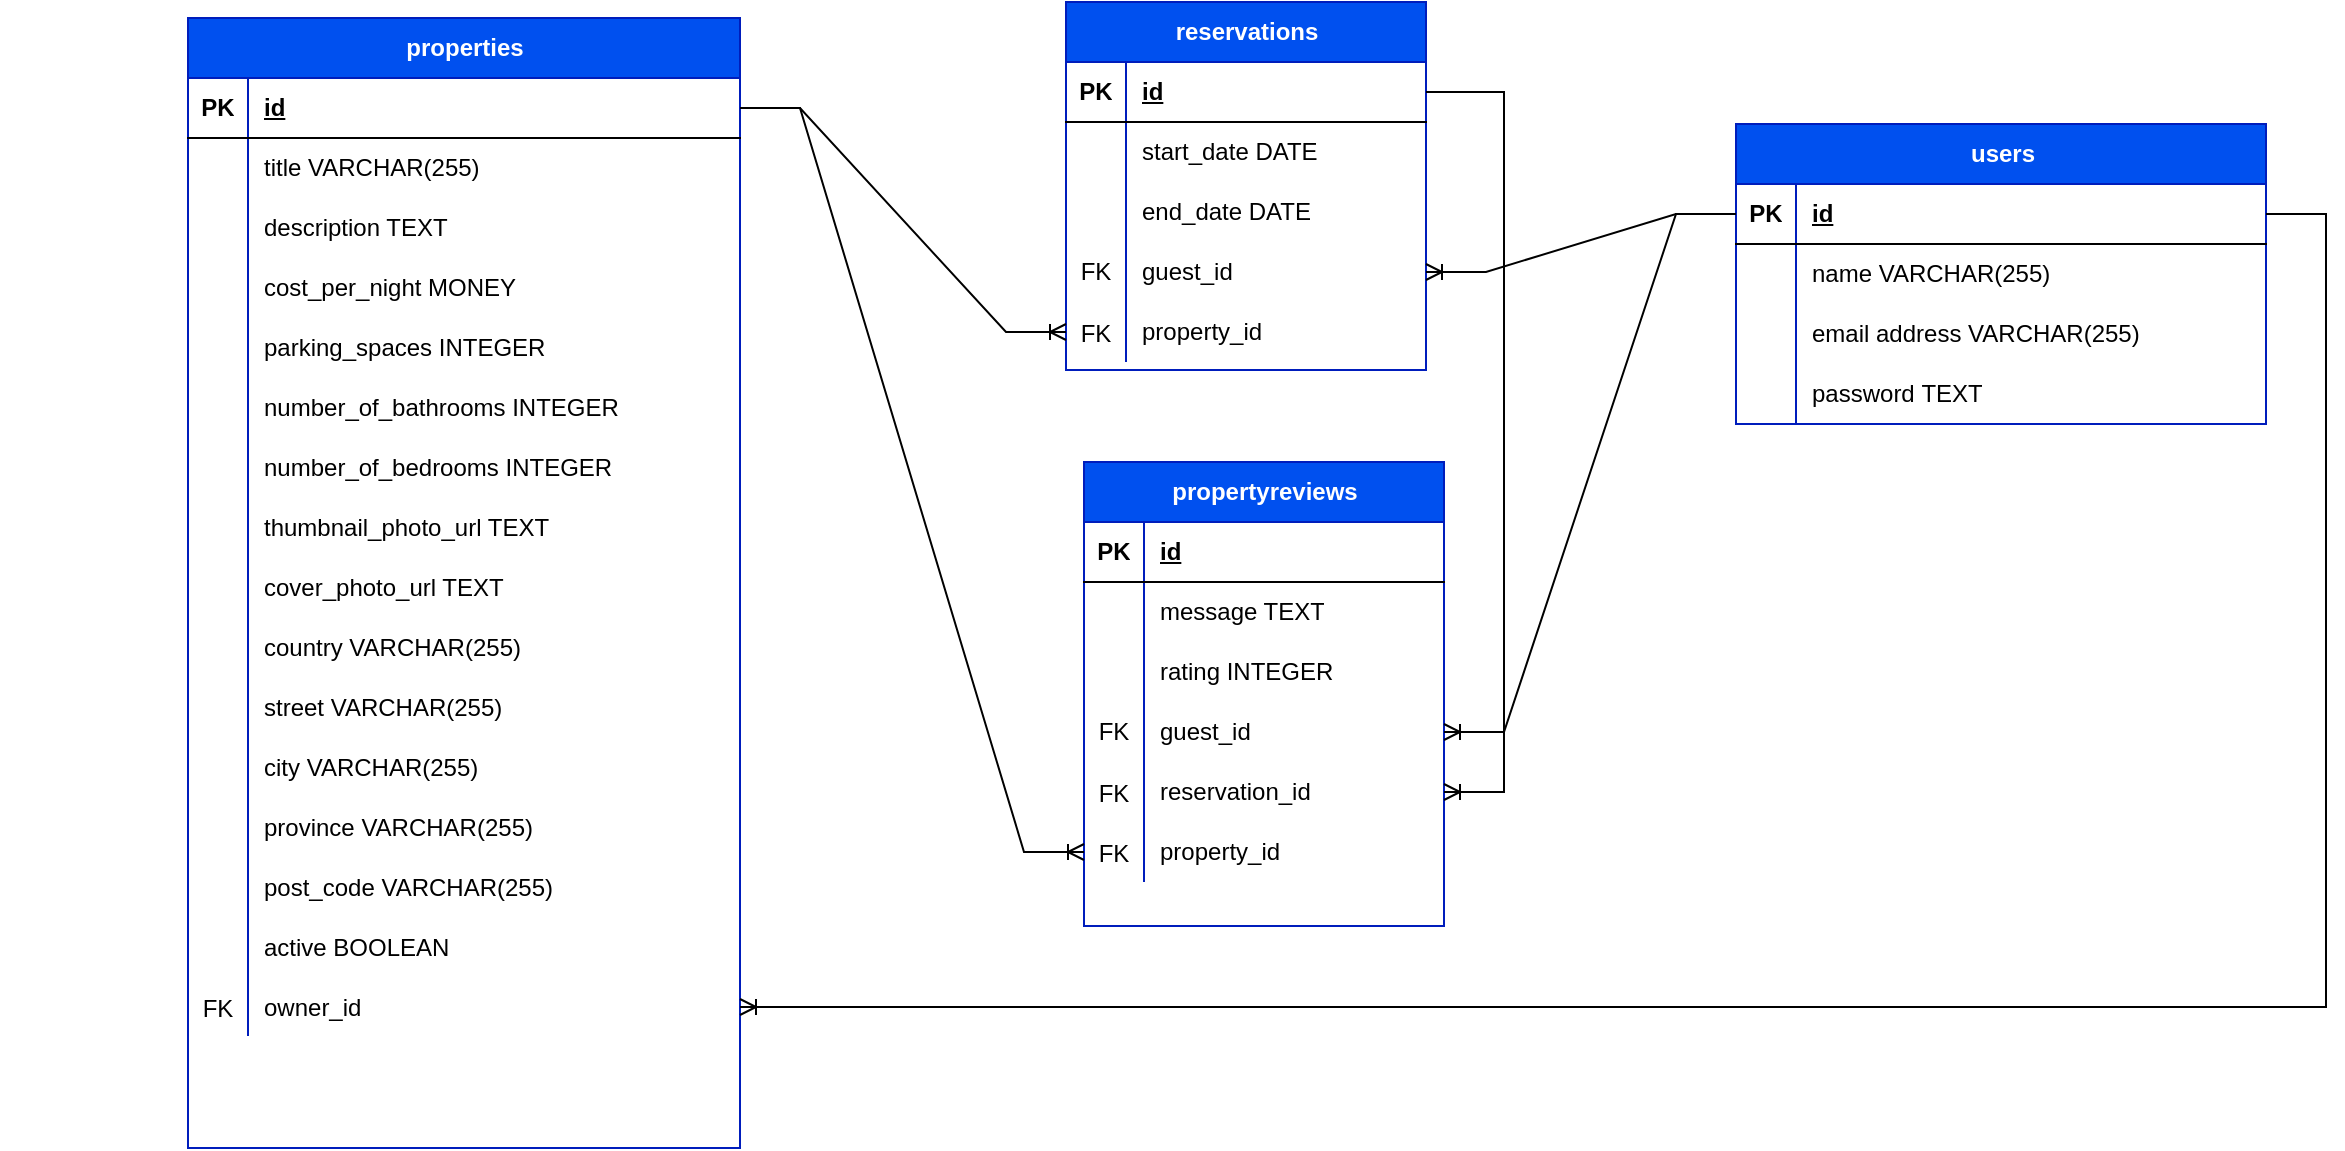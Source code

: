 <mxfile version="25.0.3">
  <diagram id="R2lEEEUBdFMjLlhIrx00" name="Page-1">
    <mxGraphModel dx="1585" dy="1832" grid="0" gridSize="10" guides="1" tooltips="1" connect="1" arrows="1" fold="1" page="0" pageScale="1" pageWidth="850" pageHeight="1100" math="0" shadow="0" extFonts="Permanent Marker^https://fonts.googleapis.com/css?family=Permanent+Marker">
      <root>
        <mxCell id="0" />
        <mxCell id="1" parent="0" />
        <mxCell id="o0nKXxjGXvAfLKZYBhnU-125" value="users" style="shape=table;startSize=30;container=1;collapsible=1;childLayout=tableLayout;fixedRows=1;rowLines=0;fontStyle=1;align=center;resizeLast=1;html=1;fillColor=#0050ef;fontColor=#ffffff;strokeColor=#001DBC;" vertex="1" parent="1">
          <mxGeometry x="703" y="-901" width="265" height="150" as="geometry" />
        </mxCell>
        <mxCell id="o0nKXxjGXvAfLKZYBhnU-126" value="" style="shape=tableRow;horizontal=0;startSize=0;swimlaneHead=0;swimlaneBody=0;fillColor=none;collapsible=0;dropTarget=0;points=[[0,0.5],[1,0.5]];portConstraint=eastwest;top=0;left=0;right=0;bottom=1;" vertex="1" parent="o0nKXxjGXvAfLKZYBhnU-125">
          <mxGeometry y="30" width="265" height="30" as="geometry" />
        </mxCell>
        <mxCell id="o0nKXxjGXvAfLKZYBhnU-127" value="PK" style="shape=partialRectangle;connectable=0;fillColor=none;top=0;left=0;bottom=0;right=0;fontStyle=1;overflow=hidden;whiteSpace=wrap;html=1;" vertex="1" parent="o0nKXxjGXvAfLKZYBhnU-126">
          <mxGeometry width="30" height="30" as="geometry">
            <mxRectangle width="30" height="30" as="alternateBounds" />
          </mxGeometry>
        </mxCell>
        <mxCell id="o0nKXxjGXvAfLKZYBhnU-128" value="id" style="shape=partialRectangle;connectable=0;fillColor=none;top=0;left=0;bottom=0;right=0;align=left;spacingLeft=6;fontStyle=5;overflow=hidden;whiteSpace=wrap;html=1;" vertex="1" parent="o0nKXxjGXvAfLKZYBhnU-126">
          <mxGeometry x="30" width="235" height="30" as="geometry">
            <mxRectangle width="235" height="30" as="alternateBounds" />
          </mxGeometry>
        </mxCell>
        <mxCell id="o0nKXxjGXvAfLKZYBhnU-129" value="" style="shape=tableRow;horizontal=0;startSize=0;swimlaneHead=0;swimlaneBody=0;fillColor=none;collapsible=0;dropTarget=0;points=[[0,0.5],[1,0.5]];portConstraint=eastwest;top=0;left=0;right=0;bottom=0;" vertex="1" parent="o0nKXxjGXvAfLKZYBhnU-125">
          <mxGeometry y="60" width="265" height="30" as="geometry" />
        </mxCell>
        <mxCell id="o0nKXxjGXvAfLKZYBhnU-130" value="" style="shape=partialRectangle;connectable=0;fillColor=none;top=0;left=0;bottom=0;right=0;editable=1;overflow=hidden;whiteSpace=wrap;html=1;" vertex="1" parent="o0nKXxjGXvAfLKZYBhnU-129">
          <mxGeometry width="30" height="30" as="geometry">
            <mxRectangle width="30" height="30" as="alternateBounds" />
          </mxGeometry>
        </mxCell>
        <mxCell id="o0nKXxjGXvAfLKZYBhnU-131" value="name VARCHAR(255)" style="shape=partialRectangle;connectable=0;fillColor=none;top=0;left=0;bottom=0;right=0;align=left;spacingLeft=6;overflow=hidden;whiteSpace=wrap;html=1;" vertex="1" parent="o0nKXxjGXvAfLKZYBhnU-129">
          <mxGeometry x="30" width="235" height="30" as="geometry">
            <mxRectangle width="235" height="30" as="alternateBounds" />
          </mxGeometry>
        </mxCell>
        <mxCell id="o0nKXxjGXvAfLKZYBhnU-132" value="" style="shape=tableRow;horizontal=0;startSize=0;swimlaneHead=0;swimlaneBody=0;fillColor=none;collapsible=0;dropTarget=0;points=[[0,0.5],[1,0.5]];portConstraint=eastwest;top=0;left=0;right=0;bottom=0;" vertex="1" parent="o0nKXxjGXvAfLKZYBhnU-125">
          <mxGeometry y="90" width="265" height="30" as="geometry" />
        </mxCell>
        <mxCell id="o0nKXxjGXvAfLKZYBhnU-133" value="" style="shape=partialRectangle;connectable=0;fillColor=none;top=0;left=0;bottom=0;right=0;editable=1;overflow=hidden;whiteSpace=wrap;html=1;" vertex="1" parent="o0nKXxjGXvAfLKZYBhnU-132">
          <mxGeometry width="30" height="30" as="geometry">
            <mxRectangle width="30" height="30" as="alternateBounds" />
          </mxGeometry>
        </mxCell>
        <mxCell id="o0nKXxjGXvAfLKZYBhnU-134" value="email address VARCHAR(255)" style="shape=partialRectangle;connectable=0;fillColor=none;top=0;left=0;bottom=0;right=0;align=left;spacingLeft=6;overflow=hidden;whiteSpace=wrap;html=1;" vertex="1" parent="o0nKXxjGXvAfLKZYBhnU-132">
          <mxGeometry x="30" width="235" height="30" as="geometry">
            <mxRectangle width="235" height="30" as="alternateBounds" />
          </mxGeometry>
        </mxCell>
        <mxCell id="o0nKXxjGXvAfLKZYBhnU-135" value="" style="shape=tableRow;horizontal=0;startSize=0;swimlaneHead=0;swimlaneBody=0;fillColor=none;collapsible=0;dropTarget=0;points=[[0,0.5],[1,0.5]];portConstraint=eastwest;top=0;left=0;right=0;bottom=0;" vertex="1" parent="o0nKXxjGXvAfLKZYBhnU-125">
          <mxGeometry y="120" width="265" height="30" as="geometry" />
        </mxCell>
        <mxCell id="o0nKXxjGXvAfLKZYBhnU-136" value="" style="shape=partialRectangle;connectable=0;fillColor=none;top=0;left=0;bottom=0;right=0;editable=1;overflow=hidden;whiteSpace=wrap;html=1;" vertex="1" parent="o0nKXxjGXvAfLKZYBhnU-135">
          <mxGeometry width="30" height="30" as="geometry">
            <mxRectangle width="30" height="30" as="alternateBounds" />
          </mxGeometry>
        </mxCell>
        <mxCell id="o0nKXxjGXvAfLKZYBhnU-137" value="password&amp;nbsp;&lt;span data-darkreader-inline-color=&quot;&quot; data-darkreader-inline-bgcolor=&quot;&quot; style=&quot;background-color: initial; color: rgb(0, 0, 0); --darkreader-inline-bgcolor: initial; --darkreader-inline-color: #d1cfcc;&quot;&gt;TEXT&lt;/span&gt;" style="shape=partialRectangle;connectable=0;fillColor=none;top=0;left=0;bottom=0;right=0;align=left;spacingLeft=6;overflow=hidden;whiteSpace=wrap;html=1;" vertex="1" parent="o0nKXxjGXvAfLKZYBhnU-135">
          <mxGeometry x="30" width="235" height="30" as="geometry">
            <mxRectangle width="235" height="30" as="alternateBounds" />
          </mxGeometry>
        </mxCell>
        <mxCell id="o0nKXxjGXvAfLKZYBhnU-138" value="properties" style="shape=table;startSize=30;container=1;collapsible=1;childLayout=tableLayout;fixedRows=1;rowLines=0;fontStyle=1;align=center;resizeLast=1;html=1;fillColor=#0050ef;strokeColor=#001DBC;fontColor=#ffffff;" vertex="1" parent="1">
          <mxGeometry x="-71" y="-954" width="276" height="565.0" as="geometry" />
        </mxCell>
        <mxCell id="o0nKXxjGXvAfLKZYBhnU-139" value="" style="shape=tableRow;horizontal=0;startSize=0;swimlaneHead=0;swimlaneBody=0;fillColor=none;collapsible=0;dropTarget=0;points=[[0,0.5],[1,0.5]];portConstraint=eastwest;top=0;left=0;right=0;bottom=1;" vertex="1" parent="o0nKXxjGXvAfLKZYBhnU-138">
          <mxGeometry y="30" width="276" height="30" as="geometry" />
        </mxCell>
        <mxCell id="o0nKXxjGXvAfLKZYBhnU-140" value="PK" style="shape=partialRectangle;connectable=0;fillColor=none;top=0;left=0;bottom=0;right=0;fontStyle=1;overflow=hidden;whiteSpace=wrap;html=1;" vertex="1" parent="o0nKXxjGXvAfLKZYBhnU-139">
          <mxGeometry width="30" height="30" as="geometry">
            <mxRectangle width="30" height="30" as="alternateBounds" />
          </mxGeometry>
        </mxCell>
        <mxCell id="o0nKXxjGXvAfLKZYBhnU-141" value="id" style="shape=partialRectangle;connectable=0;fillColor=none;top=0;left=0;bottom=0;right=0;align=left;spacingLeft=6;fontStyle=5;overflow=hidden;whiteSpace=wrap;html=1;" vertex="1" parent="o0nKXxjGXvAfLKZYBhnU-139">
          <mxGeometry x="30" width="246" height="30" as="geometry">
            <mxRectangle width="246" height="30" as="alternateBounds" />
          </mxGeometry>
        </mxCell>
        <mxCell id="o0nKXxjGXvAfLKZYBhnU-142" value="" style="shape=tableRow;horizontal=0;startSize=0;swimlaneHead=0;swimlaneBody=0;fillColor=none;collapsible=0;dropTarget=0;points=[[0,0.5],[1,0.5]];portConstraint=eastwest;top=0;left=0;right=0;bottom=0;" vertex="1" parent="o0nKXxjGXvAfLKZYBhnU-138">
          <mxGeometry y="60" width="276" height="30" as="geometry" />
        </mxCell>
        <mxCell id="o0nKXxjGXvAfLKZYBhnU-143" value="" style="shape=partialRectangle;connectable=0;fillColor=none;top=0;left=0;bottom=0;right=0;editable=1;overflow=hidden;whiteSpace=wrap;html=1;" vertex="1" parent="o0nKXxjGXvAfLKZYBhnU-142">
          <mxGeometry width="30" height="30" as="geometry">
            <mxRectangle width="30" height="30" as="alternateBounds" />
          </mxGeometry>
        </mxCell>
        <mxCell id="o0nKXxjGXvAfLKZYBhnU-144" value="title VARCHAR(255)" style="shape=partialRectangle;connectable=0;fillColor=none;top=0;left=0;bottom=0;right=0;align=left;spacingLeft=6;overflow=hidden;whiteSpace=wrap;html=1;" vertex="1" parent="o0nKXxjGXvAfLKZYBhnU-142">
          <mxGeometry x="30" width="246" height="30" as="geometry">
            <mxRectangle width="246" height="30" as="alternateBounds" />
          </mxGeometry>
        </mxCell>
        <mxCell id="o0nKXxjGXvAfLKZYBhnU-145" value="" style="shape=tableRow;horizontal=0;startSize=0;swimlaneHead=0;swimlaneBody=0;fillColor=none;collapsible=0;dropTarget=0;points=[[0,0.5],[1,0.5]];portConstraint=eastwest;top=0;left=0;right=0;bottom=0;" vertex="1" parent="o0nKXxjGXvAfLKZYBhnU-138">
          <mxGeometry y="90" width="276" height="30" as="geometry" />
        </mxCell>
        <mxCell id="o0nKXxjGXvAfLKZYBhnU-146" value="" style="shape=partialRectangle;connectable=0;fillColor=none;top=0;left=0;bottom=0;right=0;editable=1;overflow=hidden;whiteSpace=wrap;html=1;" vertex="1" parent="o0nKXxjGXvAfLKZYBhnU-145">
          <mxGeometry width="30" height="30" as="geometry">
            <mxRectangle width="30" height="30" as="alternateBounds" />
          </mxGeometry>
        </mxCell>
        <mxCell id="o0nKXxjGXvAfLKZYBhnU-147" value="description TEXT" style="shape=partialRectangle;connectable=0;fillColor=none;top=0;left=0;bottom=0;right=0;align=left;spacingLeft=6;overflow=hidden;whiteSpace=wrap;html=1;" vertex="1" parent="o0nKXxjGXvAfLKZYBhnU-145">
          <mxGeometry x="30" width="246" height="30" as="geometry">
            <mxRectangle width="246" height="30" as="alternateBounds" />
          </mxGeometry>
        </mxCell>
        <mxCell id="o0nKXxjGXvAfLKZYBhnU-148" value="" style="shape=tableRow;horizontal=0;startSize=0;swimlaneHead=0;swimlaneBody=0;fillColor=none;collapsible=0;dropTarget=0;points=[[0,0.5],[1,0.5]];portConstraint=eastwest;top=0;left=0;right=0;bottom=0;" vertex="1" parent="o0nKXxjGXvAfLKZYBhnU-138">
          <mxGeometry y="120" width="276" height="30" as="geometry" />
        </mxCell>
        <mxCell id="o0nKXxjGXvAfLKZYBhnU-149" value="" style="shape=partialRectangle;connectable=0;fillColor=none;top=0;left=0;bottom=0;right=0;editable=1;overflow=hidden;whiteSpace=wrap;html=1;" vertex="1" parent="o0nKXxjGXvAfLKZYBhnU-148">
          <mxGeometry width="30" height="30" as="geometry">
            <mxRectangle width="30" height="30" as="alternateBounds" />
          </mxGeometry>
        </mxCell>
        <mxCell id="o0nKXxjGXvAfLKZYBhnU-150" value="cost_per_night MONEY" style="shape=partialRectangle;connectable=0;fillColor=none;top=0;left=0;bottom=0;right=0;align=left;spacingLeft=6;overflow=hidden;whiteSpace=wrap;html=1;" vertex="1" parent="o0nKXxjGXvAfLKZYBhnU-148">
          <mxGeometry x="30" width="246" height="30" as="geometry">
            <mxRectangle width="246" height="30" as="alternateBounds" />
          </mxGeometry>
        </mxCell>
        <mxCell id="o0nKXxjGXvAfLKZYBhnU-269" value="" style="shape=tableRow;horizontal=0;startSize=0;swimlaneHead=0;swimlaneBody=0;fillColor=none;collapsible=0;dropTarget=0;points=[[0,0.5],[1,0.5]];portConstraint=eastwest;top=0;left=0;right=0;bottom=0;" vertex="1" parent="o0nKXxjGXvAfLKZYBhnU-138">
          <mxGeometry y="150" width="276" height="30" as="geometry" />
        </mxCell>
        <mxCell id="o0nKXxjGXvAfLKZYBhnU-270" value="" style="shape=partialRectangle;connectable=0;fillColor=none;top=0;left=0;bottom=0;right=0;editable=1;overflow=hidden;" vertex="1" parent="o0nKXxjGXvAfLKZYBhnU-269">
          <mxGeometry width="30" height="30" as="geometry">
            <mxRectangle width="30" height="30" as="alternateBounds" />
          </mxGeometry>
        </mxCell>
        <mxCell id="o0nKXxjGXvAfLKZYBhnU-271" value="parking_spaces INTEGER" style="shape=partialRectangle;connectable=0;fillColor=none;top=0;left=0;bottom=0;right=0;align=left;spacingLeft=6;overflow=hidden;whiteSpace=wrap;html=1;" vertex="1" parent="o0nKXxjGXvAfLKZYBhnU-269">
          <mxGeometry x="30" width="246" height="30" as="geometry">
            <mxRectangle width="246" height="30" as="alternateBounds" />
          </mxGeometry>
        </mxCell>
        <mxCell id="o0nKXxjGXvAfLKZYBhnU-172" value="" style="shape=tableRow;horizontal=0;startSize=0;swimlaneHead=0;swimlaneBody=0;fillColor=none;collapsible=0;dropTarget=0;points=[[0,0.5],[1,0.5]];portConstraint=eastwest;top=0;left=0;right=0;bottom=0;" vertex="1" parent="o0nKXxjGXvAfLKZYBhnU-138">
          <mxGeometry y="180" width="276" height="30" as="geometry" />
        </mxCell>
        <mxCell id="o0nKXxjGXvAfLKZYBhnU-173" value="" style="shape=partialRectangle;connectable=0;fillColor=none;top=0;left=0;bottom=0;right=0;editable=1;overflow=hidden;" vertex="1" parent="o0nKXxjGXvAfLKZYBhnU-172">
          <mxGeometry width="30" height="30" as="geometry">
            <mxRectangle width="30" height="30" as="alternateBounds" />
          </mxGeometry>
        </mxCell>
        <mxCell id="o0nKXxjGXvAfLKZYBhnU-174" value="number_of_&lt;span data-darkreader-inline-color=&quot;&quot; data-darkreader-inline-bgcolor=&quot;&quot; style=&quot;background-color: initial; color: rgb(0, 0, 0); --darkreader-inline-bgcolor: initial; --darkreader-inline-color: #d1cfcc;&quot;&gt;bathrooms INTEGER&lt;/span&gt;" style="shape=partialRectangle;connectable=0;fillColor=none;top=0;left=0;bottom=0;right=0;align=left;spacingLeft=6;overflow=hidden;fontColor=#000000;fontStyle=0;whiteSpace=wrap;html=1;" vertex="1" parent="o0nKXxjGXvAfLKZYBhnU-172">
          <mxGeometry x="30" width="246" height="30" as="geometry">
            <mxRectangle width="246" height="30" as="alternateBounds" />
          </mxGeometry>
        </mxCell>
        <mxCell id="o0nKXxjGXvAfLKZYBhnU-175" value="" style="shape=tableRow;horizontal=0;startSize=0;swimlaneHead=0;swimlaneBody=0;fillColor=none;collapsible=0;dropTarget=0;points=[[0,0.5],[1,0.5]];portConstraint=eastwest;top=0;left=0;right=0;bottom=0;" vertex="1" parent="o0nKXxjGXvAfLKZYBhnU-138">
          <mxGeometry y="210" width="276" height="30" as="geometry" />
        </mxCell>
        <mxCell id="o0nKXxjGXvAfLKZYBhnU-176" value="" style="shape=partialRectangle;connectable=0;fillColor=none;top=0;left=0;bottom=0;right=0;editable=1;overflow=hidden;" vertex="1" parent="o0nKXxjGXvAfLKZYBhnU-175">
          <mxGeometry width="30" height="30" as="geometry">
            <mxRectangle width="30" height="30" as="alternateBounds" />
          </mxGeometry>
        </mxCell>
        <mxCell id="o0nKXxjGXvAfLKZYBhnU-177" value="number_of_bedrooms INTEGER" style="shape=partialRectangle;connectable=0;fillColor=none;top=0;left=0;bottom=0;right=0;align=left;spacingLeft=6;overflow=hidden;whiteSpace=wrap;html=1;" vertex="1" parent="o0nKXxjGXvAfLKZYBhnU-175">
          <mxGeometry x="30" width="246" height="30" as="geometry">
            <mxRectangle width="246" height="30" as="alternateBounds" />
          </mxGeometry>
        </mxCell>
        <mxCell id="o0nKXxjGXvAfLKZYBhnU-178" value="" style="shape=tableRow;horizontal=0;startSize=0;swimlaneHead=0;swimlaneBody=0;fillColor=none;collapsible=0;dropTarget=0;points=[[0,0.5],[1,0.5]];portConstraint=eastwest;top=0;left=0;right=0;bottom=0;" vertex="1" parent="o0nKXxjGXvAfLKZYBhnU-138">
          <mxGeometry y="240" width="276" height="30" as="geometry" />
        </mxCell>
        <mxCell id="o0nKXxjGXvAfLKZYBhnU-179" value="" style="shape=partialRectangle;connectable=0;fillColor=none;top=0;left=0;bottom=0;right=0;editable=1;overflow=hidden;" vertex="1" parent="o0nKXxjGXvAfLKZYBhnU-178">
          <mxGeometry width="30" height="30" as="geometry">
            <mxRectangle width="30" height="30" as="alternateBounds" />
          </mxGeometry>
        </mxCell>
        <mxCell id="o0nKXxjGXvAfLKZYBhnU-180" value="thumbnail_photo_url TEXT" style="shape=partialRectangle;connectable=0;fillColor=none;top=0;left=0;bottom=0;right=0;align=left;spacingLeft=6;overflow=hidden;whiteSpace=wrap;html=1;" vertex="1" parent="o0nKXxjGXvAfLKZYBhnU-178">
          <mxGeometry x="30" width="246" height="30" as="geometry">
            <mxRectangle width="246" height="30" as="alternateBounds" />
          </mxGeometry>
        </mxCell>
        <mxCell id="o0nKXxjGXvAfLKZYBhnU-181" value="" style="shape=tableRow;horizontal=0;startSize=0;swimlaneHead=0;swimlaneBody=0;fillColor=none;collapsible=0;dropTarget=0;points=[[0,0.5],[1,0.5]];portConstraint=eastwest;top=0;left=0;right=0;bottom=0;" vertex="1" parent="o0nKXxjGXvAfLKZYBhnU-138">
          <mxGeometry y="270" width="276" height="30" as="geometry" />
        </mxCell>
        <mxCell id="o0nKXxjGXvAfLKZYBhnU-182" value="" style="shape=partialRectangle;connectable=0;fillColor=none;top=0;left=0;bottom=0;right=0;editable=1;overflow=hidden;" vertex="1" parent="o0nKXxjGXvAfLKZYBhnU-181">
          <mxGeometry width="30" height="30" as="geometry">
            <mxRectangle width="30" height="30" as="alternateBounds" />
          </mxGeometry>
        </mxCell>
        <mxCell id="o0nKXxjGXvAfLKZYBhnU-183" value="cover_photo_url TEXT" style="shape=partialRectangle;connectable=0;fillColor=none;top=0;left=0;bottom=0;right=0;align=left;spacingLeft=6;overflow=hidden;whiteSpace=wrap;html=1;" vertex="1" parent="o0nKXxjGXvAfLKZYBhnU-181">
          <mxGeometry x="30" width="246" height="30" as="geometry">
            <mxRectangle width="246" height="30" as="alternateBounds" />
          </mxGeometry>
        </mxCell>
        <mxCell id="o0nKXxjGXvAfLKZYBhnU-184" value="" style="shape=tableRow;horizontal=0;startSize=0;swimlaneHead=0;swimlaneBody=0;fillColor=none;collapsible=0;dropTarget=0;points=[[0,0.5],[1,0.5]];portConstraint=eastwest;top=0;left=0;right=0;bottom=0;" vertex="1" parent="o0nKXxjGXvAfLKZYBhnU-138">
          <mxGeometry y="300" width="276" height="30" as="geometry" />
        </mxCell>
        <mxCell id="o0nKXxjGXvAfLKZYBhnU-185" value="" style="shape=partialRectangle;connectable=0;fillColor=none;top=0;left=0;bottom=0;right=0;editable=1;overflow=hidden;" vertex="1" parent="o0nKXxjGXvAfLKZYBhnU-184">
          <mxGeometry width="30" height="30" as="geometry">
            <mxRectangle width="30" height="30" as="alternateBounds" />
          </mxGeometry>
        </mxCell>
        <mxCell id="o0nKXxjGXvAfLKZYBhnU-186" value="country VARCHAR(255)" style="shape=partialRectangle;connectable=0;fillColor=none;top=0;left=0;bottom=0;right=0;align=left;spacingLeft=6;overflow=hidden;whiteSpace=wrap;html=1;" vertex="1" parent="o0nKXxjGXvAfLKZYBhnU-184">
          <mxGeometry x="30" width="246" height="30" as="geometry">
            <mxRectangle width="246" height="30" as="alternateBounds" />
          </mxGeometry>
        </mxCell>
        <mxCell id="o0nKXxjGXvAfLKZYBhnU-187" value="" style="shape=tableRow;horizontal=0;startSize=0;swimlaneHead=0;swimlaneBody=0;fillColor=none;collapsible=0;dropTarget=0;points=[[0,0.5],[1,0.5]];portConstraint=eastwest;top=0;left=0;right=0;bottom=0;" vertex="1" parent="o0nKXxjGXvAfLKZYBhnU-138">
          <mxGeometry y="330" width="276" height="30" as="geometry" />
        </mxCell>
        <mxCell id="o0nKXxjGXvAfLKZYBhnU-188" value="" style="shape=partialRectangle;connectable=0;fillColor=none;top=0;left=0;bottom=0;right=0;editable=1;overflow=hidden;" vertex="1" parent="o0nKXxjGXvAfLKZYBhnU-187">
          <mxGeometry width="30" height="30" as="geometry">
            <mxRectangle width="30" height="30" as="alternateBounds" />
          </mxGeometry>
        </mxCell>
        <mxCell id="o0nKXxjGXvAfLKZYBhnU-189" value="street VARCHAR(255)" style="shape=partialRectangle;connectable=0;fillColor=none;top=0;left=0;bottom=0;right=0;align=left;spacingLeft=6;overflow=hidden;whiteSpace=wrap;html=1;" vertex="1" parent="o0nKXxjGXvAfLKZYBhnU-187">
          <mxGeometry x="30" width="246" height="30" as="geometry">
            <mxRectangle width="246" height="30" as="alternateBounds" />
          </mxGeometry>
        </mxCell>
        <mxCell id="o0nKXxjGXvAfLKZYBhnU-190" value="" style="shape=tableRow;horizontal=0;startSize=0;swimlaneHead=0;swimlaneBody=0;fillColor=none;collapsible=0;dropTarget=0;points=[[0,0.5],[1,0.5]];portConstraint=eastwest;top=0;left=0;right=0;bottom=0;" vertex="1" parent="o0nKXxjGXvAfLKZYBhnU-138">
          <mxGeometry y="360" width="276" height="30" as="geometry" />
        </mxCell>
        <mxCell id="o0nKXxjGXvAfLKZYBhnU-191" value="" style="shape=partialRectangle;connectable=0;fillColor=none;top=0;left=0;bottom=0;right=0;editable=1;overflow=hidden;" vertex="1" parent="o0nKXxjGXvAfLKZYBhnU-190">
          <mxGeometry width="30" height="30" as="geometry">
            <mxRectangle width="30" height="30" as="alternateBounds" />
          </mxGeometry>
        </mxCell>
        <mxCell id="o0nKXxjGXvAfLKZYBhnU-192" value="city VARCHAR(255)" style="shape=partialRectangle;connectable=0;fillColor=none;top=0;left=0;bottom=0;right=0;align=left;spacingLeft=6;overflow=hidden;whiteSpace=wrap;html=1;" vertex="1" parent="o0nKXxjGXvAfLKZYBhnU-190">
          <mxGeometry x="30" width="246" height="30" as="geometry">
            <mxRectangle width="246" height="30" as="alternateBounds" />
          </mxGeometry>
        </mxCell>
        <mxCell id="o0nKXxjGXvAfLKZYBhnU-193" value="" style="shape=tableRow;horizontal=0;startSize=0;swimlaneHead=0;swimlaneBody=0;fillColor=none;collapsible=0;dropTarget=0;points=[[0,0.5],[1,0.5]];portConstraint=eastwest;top=0;left=0;right=0;bottom=0;" vertex="1" parent="o0nKXxjGXvAfLKZYBhnU-138">
          <mxGeometry y="390" width="276" height="30" as="geometry" />
        </mxCell>
        <mxCell id="o0nKXxjGXvAfLKZYBhnU-194" value="" style="shape=partialRectangle;connectable=0;fillColor=none;top=0;left=0;bottom=0;right=0;editable=1;overflow=hidden;" vertex="1" parent="o0nKXxjGXvAfLKZYBhnU-193">
          <mxGeometry width="30" height="30" as="geometry">
            <mxRectangle width="30" height="30" as="alternateBounds" />
          </mxGeometry>
        </mxCell>
        <mxCell id="o0nKXxjGXvAfLKZYBhnU-195" value="province VARCHAR(255)" style="shape=partialRectangle;connectable=0;fillColor=none;top=0;left=0;bottom=0;right=0;align=left;spacingLeft=6;overflow=hidden;whiteSpace=wrap;html=1;" vertex="1" parent="o0nKXxjGXvAfLKZYBhnU-193">
          <mxGeometry x="30" width="246" height="30" as="geometry">
            <mxRectangle width="246" height="30" as="alternateBounds" />
          </mxGeometry>
        </mxCell>
        <mxCell id="o0nKXxjGXvAfLKZYBhnU-196" value="" style="shape=tableRow;horizontal=0;startSize=0;swimlaneHead=0;swimlaneBody=0;fillColor=none;collapsible=0;dropTarget=0;points=[[0,0.5],[1,0.5]];portConstraint=eastwest;top=0;left=0;right=0;bottom=0;" vertex="1" parent="o0nKXxjGXvAfLKZYBhnU-138">
          <mxGeometry y="420" width="276" height="30" as="geometry" />
        </mxCell>
        <mxCell id="o0nKXxjGXvAfLKZYBhnU-197" value="" style="shape=partialRectangle;connectable=0;fillColor=none;top=0;left=0;bottom=0;right=0;editable=1;overflow=hidden;" vertex="1" parent="o0nKXxjGXvAfLKZYBhnU-196">
          <mxGeometry width="30" height="30" as="geometry">
            <mxRectangle width="30" height="30" as="alternateBounds" />
          </mxGeometry>
        </mxCell>
        <mxCell id="o0nKXxjGXvAfLKZYBhnU-198" value="post_code VARCHAR(255)" style="shape=partialRectangle;connectable=0;fillColor=none;top=0;left=0;bottom=0;right=0;align=left;spacingLeft=6;overflow=hidden;whiteSpace=wrap;html=1;" vertex="1" parent="o0nKXxjGXvAfLKZYBhnU-196">
          <mxGeometry x="30" width="246" height="30" as="geometry">
            <mxRectangle width="246" height="30" as="alternateBounds" />
          </mxGeometry>
        </mxCell>
        <mxCell id="o0nKXxjGXvAfLKZYBhnU-199" value="" style="shape=tableRow;horizontal=0;startSize=0;swimlaneHead=0;swimlaneBody=0;fillColor=none;collapsible=0;dropTarget=0;points=[[0,0.5],[1,0.5]];portConstraint=eastwest;top=0;left=0;right=0;bottom=0;" vertex="1" parent="o0nKXxjGXvAfLKZYBhnU-138">
          <mxGeometry y="450" width="276" height="30" as="geometry" />
        </mxCell>
        <mxCell id="o0nKXxjGXvAfLKZYBhnU-200" value="" style="shape=partialRectangle;connectable=0;fillColor=none;top=0;left=0;bottom=0;right=0;editable=1;overflow=hidden;" vertex="1" parent="o0nKXxjGXvAfLKZYBhnU-199">
          <mxGeometry width="30" height="30" as="geometry">
            <mxRectangle width="30" height="30" as="alternateBounds" />
          </mxGeometry>
        </mxCell>
        <mxCell id="o0nKXxjGXvAfLKZYBhnU-201" value="active BOOLEAN" style="shape=partialRectangle;connectable=0;fillColor=none;top=0;left=0;bottom=0;right=0;align=left;spacingLeft=6;overflow=hidden;whiteSpace=wrap;html=1;" vertex="1" parent="o0nKXxjGXvAfLKZYBhnU-199">
          <mxGeometry x="30" width="246" height="30" as="geometry">
            <mxRectangle width="246" height="30" as="alternateBounds" />
          </mxGeometry>
        </mxCell>
        <mxCell id="o0nKXxjGXvAfLKZYBhnU-202" value="" style="shape=tableRow;horizontal=0;startSize=0;swimlaneHead=0;swimlaneBody=0;fillColor=none;collapsible=0;dropTarget=0;points=[[0,0.5],[1,0.5]];portConstraint=eastwest;top=0;left=0;right=0;bottom=0;" vertex="1" parent="o0nKXxjGXvAfLKZYBhnU-138">
          <mxGeometry y="480" width="276" height="29" as="geometry" />
        </mxCell>
        <mxCell id="o0nKXxjGXvAfLKZYBhnU-203" value="FK" style="shape=partialRectangle;connectable=0;fillColor=none;top=0;left=0;bottom=0;right=0;editable=1;overflow=hidden;" vertex="1" parent="o0nKXxjGXvAfLKZYBhnU-202">
          <mxGeometry width="30" height="29" as="geometry">
            <mxRectangle width="30" height="29" as="alternateBounds" />
          </mxGeometry>
        </mxCell>
        <mxCell id="o0nKXxjGXvAfLKZYBhnU-204" value="owner_id" style="shape=partialRectangle;connectable=0;fillColor=none;top=0;left=0;bottom=0;right=0;align=left;spacingLeft=6;overflow=hidden;whiteSpace=wrap;html=1;" vertex="1" parent="o0nKXxjGXvAfLKZYBhnU-202">
          <mxGeometry x="30" width="246" height="29" as="geometry">
            <mxRectangle width="246" height="29" as="alternateBounds" />
          </mxGeometry>
        </mxCell>
        <mxCell id="o0nKXxjGXvAfLKZYBhnU-164" value="" style="shape=tableRow;horizontal=0;startSize=0;swimlaneHead=0;swimlaneBody=0;fillColor=none;collapsible=0;dropTarget=0;points=[[0,0.5],[1,0.5]];portConstraint=eastwest;top=0;left=0;right=0;bottom=0;" vertex="1" parent="1">
          <mxGeometry x="-164" y="-572" width="276" height="30" as="geometry" />
        </mxCell>
        <mxCell id="o0nKXxjGXvAfLKZYBhnU-165" value="" style="shape=partialRectangle;connectable=0;fillColor=none;top=0;left=0;bottom=0;right=0;editable=1;overflow=hidden;whiteSpace=wrap;html=1;" vertex="1" parent="o0nKXxjGXvAfLKZYBhnU-164">
          <mxGeometry width="30" height="30" as="geometry">
            <mxRectangle width="30" height="30" as="alternateBounds" />
          </mxGeometry>
        </mxCell>
        <mxCell id="o0nKXxjGXvAfLKZYBhnU-210" value="" style="edgeStyle=entityRelationEdgeStyle;fontSize=12;html=1;endArrow=ERoneToMany;rounded=0;" edge="1" parent="1" target="o0nKXxjGXvAfLKZYBhnU-202">
          <mxGeometry width="100" height="100" relative="1" as="geometry">
            <mxPoint x="968" y="-856" as="sourcePoint" />
            <mxPoint x="515" y="-946" as="targetPoint" />
          </mxGeometry>
        </mxCell>
        <mxCell id="o0nKXxjGXvAfLKZYBhnU-211" value="reservations" style="shape=table;startSize=30;container=1;collapsible=1;childLayout=tableLayout;fixedRows=1;rowLines=0;fontStyle=1;align=center;resizeLast=1;html=1;fillColor=#0050ef;fontColor=#ffffff;strokeColor=#001DBC;" vertex="1" parent="1">
          <mxGeometry x="368" y="-962" width="180" height="184" as="geometry" />
        </mxCell>
        <mxCell id="o0nKXxjGXvAfLKZYBhnU-212" value="" style="shape=tableRow;horizontal=0;startSize=0;swimlaneHead=0;swimlaneBody=0;fillColor=none;collapsible=0;dropTarget=0;points=[[0,0.5],[1,0.5]];portConstraint=eastwest;top=0;left=0;right=0;bottom=1;" vertex="1" parent="o0nKXxjGXvAfLKZYBhnU-211">
          <mxGeometry y="30" width="180" height="30" as="geometry" />
        </mxCell>
        <mxCell id="o0nKXxjGXvAfLKZYBhnU-213" value="PK" style="shape=partialRectangle;connectable=0;fillColor=none;top=0;left=0;bottom=0;right=0;fontStyle=1;overflow=hidden;whiteSpace=wrap;html=1;" vertex="1" parent="o0nKXxjGXvAfLKZYBhnU-212">
          <mxGeometry width="30" height="30" as="geometry">
            <mxRectangle width="30" height="30" as="alternateBounds" />
          </mxGeometry>
        </mxCell>
        <mxCell id="o0nKXxjGXvAfLKZYBhnU-214" value="id" style="shape=partialRectangle;connectable=0;fillColor=none;top=0;left=0;bottom=0;right=0;align=left;spacingLeft=6;fontStyle=5;overflow=hidden;whiteSpace=wrap;html=1;" vertex="1" parent="o0nKXxjGXvAfLKZYBhnU-212">
          <mxGeometry x="30" width="150" height="30" as="geometry">
            <mxRectangle width="150" height="30" as="alternateBounds" />
          </mxGeometry>
        </mxCell>
        <mxCell id="o0nKXxjGXvAfLKZYBhnU-215" value="" style="shape=tableRow;horizontal=0;startSize=0;swimlaneHead=0;swimlaneBody=0;fillColor=none;collapsible=0;dropTarget=0;points=[[0,0.5],[1,0.5]];portConstraint=eastwest;top=0;left=0;right=0;bottom=0;" vertex="1" parent="o0nKXxjGXvAfLKZYBhnU-211">
          <mxGeometry y="60" width="180" height="30" as="geometry" />
        </mxCell>
        <mxCell id="o0nKXxjGXvAfLKZYBhnU-216" value="" style="shape=partialRectangle;connectable=0;fillColor=none;top=0;left=0;bottom=0;right=0;editable=1;overflow=hidden;whiteSpace=wrap;html=1;" vertex="1" parent="o0nKXxjGXvAfLKZYBhnU-215">
          <mxGeometry width="30" height="30" as="geometry">
            <mxRectangle width="30" height="30" as="alternateBounds" />
          </mxGeometry>
        </mxCell>
        <mxCell id="o0nKXxjGXvAfLKZYBhnU-217" value="start_date DATE" style="shape=partialRectangle;connectable=0;fillColor=none;top=0;left=0;bottom=0;right=0;align=left;spacingLeft=6;overflow=hidden;whiteSpace=wrap;html=1;" vertex="1" parent="o0nKXxjGXvAfLKZYBhnU-215">
          <mxGeometry x="30" width="150" height="30" as="geometry">
            <mxRectangle width="150" height="30" as="alternateBounds" />
          </mxGeometry>
        </mxCell>
        <mxCell id="o0nKXxjGXvAfLKZYBhnU-218" value="" style="shape=tableRow;horizontal=0;startSize=0;swimlaneHead=0;swimlaneBody=0;fillColor=none;collapsible=0;dropTarget=0;points=[[0,0.5],[1,0.5]];portConstraint=eastwest;top=0;left=0;right=0;bottom=0;" vertex="1" parent="o0nKXxjGXvAfLKZYBhnU-211">
          <mxGeometry y="90" width="180" height="30" as="geometry" />
        </mxCell>
        <mxCell id="o0nKXxjGXvAfLKZYBhnU-219" value="" style="shape=partialRectangle;connectable=0;fillColor=none;top=0;left=0;bottom=0;right=0;editable=1;overflow=hidden;whiteSpace=wrap;html=1;" vertex="1" parent="o0nKXxjGXvAfLKZYBhnU-218">
          <mxGeometry width="30" height="30" as="geometry">
            <mxRectangle width="30" height="30" as="alternateBounds" />
          </mxGeometry>
        </mxCell>
        <mxCell id="o0nKXxjGXvAfLKZYBhnU-220" value="end_date DATE" style="shape=partialRectangle;connectable=0;fillColor=none;top=0;left=0;bottom=0;right=0;align=left;spacingLeft=6;overflow=hidden;whiteSpace=wrap;html=1;" vertex="1" parent="o0nKXxjGXvAfLKZYBhnU-218">
          <mxGeometry x="30" width="150" height="30" as="geometry">
            <mxRectangle width="150" height="30" as="alternateBounds" />
          </mxGeometry>
        </mxCell>
        <mxCell id="o0nKXxjGXvAfLKZYBhnU-221" value="" style="shape=tableRow;horizontal=0;startSize=0;swimlaneHead=0;swimlaneBody=0;fillColor=none;collapsible=0;dropTarget=0;points=[[0,0.5],[1,0.5]];portConstraint=eastwest;top=0;left=0;right=0;bottom=0;" vertex="1" parent="o0nKXxjGXvAfLKZYBhnU-211">
          <mxGeometry y="120" width="180" height="30" as="geometry" />
        </mxCell>
        <mxCell id="o0nKXxjGXvAfLKZYBhnU-222" value="FK" style="shape=partialRectangle;connectable=0;fillColor=none;top=0;left=0;bottom=0;right=0;editable=1;overflow=hidden;whiteSpace=wrap;html=1;" vertex="1" parent="o0nKXxjGXvAfLKZYBhnU-221">
          <mxGeometry width="30" height="30" as="geometry">
            <mxRectangle width="30" height="30" as="alternateBounds" />
          </mxGeometry>
        </mxCell>
        <mxCell id="o0nKXxjGXvAfLKZYBhnU-223" value="guest_id" style="shape=partialRectangle;connectable=0;fillColor=none;top=0;left=0;bottom=0;right=0;align=left;spacingLeft=6;overflow=hidden;whiteSpace=wrap;html=1;" vertex="1" parent="o0nKXxjGXvAfLKZYBhnU-221">
          <mxGeometry x="30" width="150" height="30" as="geometry">
            <mxRectangle width="150" height="30" as="alternateBounds" />
          </mxGeometry>
        </mxCell>
        <mxCell id="o0nKXxjGXvAfLKZYBhnU-224" value="" style="shape=tableRow;horizontal=0;startSize=0;swimlaneHead=0;swimlaneBody=0;fillColor=none;collapsible=0;dropTarget=0;points=[[0,0.5],[1,0.5]];portConstraint=eastwest;top=0;left=0;right=0;bottom=0;" vertex="1" parent="o0nKXxjGXvAfLKZYBhnU-211">
          <mxGeometry y="150" width="180" height="30" as="geometry" />
        </mxCell>
        <mxCell id="o0nKXxjGXvAfLKZYBhnU-225" value="FK" style="shape=partialRectangle;connectable=0;fillColor=none;top=0;left=0;bottom=0;right=0;editable=1;overflow=hidden;" vertex="1" parent="o0nKXxjGXvAfLKZYBhnU-224">
          <mxGeometry width="30" height="30" as="geometry">
            <mxRectangle width="30" height="30" as="alternateBounds" />
          </mxGeometry>
        </mxCell>
        <mxCell id="o0nKXxjGXvAfLKZYBhnU-226" value="property_id" style="shape=partialRectangle;connectable=0;fillColor=none;top=0;left=0;bottom=0;right=0;align=left;spacingLeft=6;overflow=hidden;whiteSpace=wrap;html=1;" vertex="1" parent="o0nKXxjGXvAfLKZYBhnU-224">
          <mxGeometry x="30" width="150" height="30" as="geometry">
            <mxRectangle width="150" height="30" as="alternateBounds" />
          </mxGeometry>
        </mxCell>
        <mxCell id="o0nKXxjGXvAfLKZYBhnU-233" value="" style="edgeStyle=entityRelationEdgeStyle;fontSize=12;html=1;endArrow=ERoneToMany;rounded=0;" edge="1" parent="1" source="o0nKXxjGXvAfLKZYBhnU-139" target="o0nKXxjGXvAfLKZYBhnU-224">
          <mxGeometry width="100" height="100" relative="1" as="geometry">
            <mxPoint x="608" y="-605" as="sourcePoint" />
            <mxPoint x="708" y="-705" as="targetPoint" />
          </mxGeometry>
        </mxCell>
        <mxCell id="o0nKXxjGXvAfLKZYBhnU-247" value="propertyreviews" style="shape=table;startSize=30;container=1;collapsible=1;childLayout=tableLayout;fixedRows=1;rowLines=0;fontStyle=1;align=center;resizeLast=1;html=1;fillColor=#0050ef;fontColor=#ffffff;strokeColor=#001DBC;" vertex="1" parent="1">
          <mxGeometry x="377" y="-732" width="180" height="232" as="geometry" />
        </mxCell>
        <mxCell id="o0nKXxjGXvAfLKZYBhnU-248" value="" style="shape=tableRow;horizontal=0;startSize=0;swimlaneHead=0;swimlaneBody=0;fillColor=none;collapsible=0;dropTarget=0;points=[[0,0.5],[1,0.5]];portConstraint=eastwest;top=0;left=0;right=0;bottom=1;" vertex="1" parent="o0nKXxjGXvAfLKZYBhnU-247">
          <mxGeometry y="30" width="180" height="30" as="geometry" />
        </mxCell>
        <mxCell id="o0nKXxjGXvAfLKZYBhnU-249" value="PK" style="shape=partialRectangle;connectable=0;fillColor=none;top=0;left=0;bottom=0;right=0;fontStyle=1;overflow=hidden;whiteSpace=wrap;html=1;" vertex="1" parent="o0nKXxjGXvAfLKZYBhnU-248">
          <mxGeometry width="30" height="30" as="geometry">
            <mxRectangle width="30" height="30" as="alternateBounds" />
          </mxGeometry>
        </mxCell>
        <mxCell id="o0nKXxjGXvAfLKZYBhnU-250" value="id" style="shape=partialRectangle;connectable=0;fillColor=none;top=0;left=0;bottom=0;right=0;align=left;spacingLeft=6;fontStyle=5;overflow=hidden;whiteSpace=wrap;html=1;" vertex="1" parent="o0nKXxjGXvAfLKZYBhnU-248">
          <mxGeometry x="30" width="150" height="30" as="geometry">
            <mxRectangle width="150" height="30" as="alternateBounds" />
          </mxGeometry>
        </mxCell>
        <mxCell id="o0nKXxjGXvAfLKZYBhnU-251" value="" style="shape=tableRow;horizontal=0;startSize=0;swimlaneHead=0;swimlaneBody=0;fillColor=none;collapsible=0;dropTarget=0;points=[[0,0.5],[1,0.5]];portConstraint=eastwest;top=0;left=0;right=0;bottom=0;" vertex="1" parent="o0nKXxjGXvAfLKZYBhnU-247">
          <mxGeometry y="60" width="180" height="30" as="geometry" />
        </mxCell>
        <mxCell id="o0nKXxjGXvAfLKZYBhnU-252" value="" style="shape=partialRectangle;connectable=0;fillColor=none;top=0;left=0;bottom=0;right=0;editable=1;overflow=hidden;whiteSpace=wrap;html=1;" vertex="1" parent="o0nKXxjGXvAfLKZYBhnU-251">
          <mxGeometry width="30" height="30" as="geometry">
            <mxRectangle width="30" height="30" as="alternateBounds" />
          </mxGeometry>
        </mxCell>
        <mxCell id="o0nKXxjGXvAfLKZYBhnU-253" value="message TEXT" style="shape=partialRectangle;connectable=0;fillColor=none;top=0;left=0;bottom=0;right=0;align=left;spacingLeft=6;overflow=hidden;whiteSpace=wrap;html=1;" vertex="1" parent="o0nKXxjGXvAfLKZYBhnU-251">
          <mxGeometry x="30" width="150" height="30" as="geometry">
            <mxRectangle width="150" height="30" as="alternateBounds" />
          </mxGeometry>
        </mxCell>
        <mxCell id="o0nKXxjGXvAfLKZYBhnU-254" value="" style="shape=tableRow;horizontal=0;startSize=0;swimlaneHead=0;swimlaneBody=0;fillColor=none;collapsible=0;dropTarget=0;points=[[0,0.5],[1,0.5]];portConstraint=eastwest;top=0;left=0;right=0;bottom=0;" vertex="1" parent="o0nKXxjGXvAfLKZYBhnU-247">
          <mxGeometry y="90" width="180" height="30" as="geometry" />
        </mxCell>
        <mxCell id="o0nKXxjGXvAfLKZYBhnU-255" value="" style="shape=partialRectangle;connectable=0;fillColor=none;top=0;left=0;bottom=0;right=0;editable=1;overflow=hidden;whiteSpace=wrap;html=1;" vertex="1" parent="o0nKXxjGXvAfLKZYBhnU-254">
          <mxGeometry width="30" height="30" as="geometry">
            <mxRectangle width="30" height="30" as="alternateBounds" />
          </mxGeometry>
        </mxCell>
        <mxCell id="o0nKXxjGXvAfLKZYBhnU-256" value="rating INTEGER" style="shape=partialRectangle;connectable=0;fillColor=none;top=0;left=0;bottom=0;right=0;align=left;spacingLeft=6;overflow=hidden;whiteSpace=wrap;html=1;" vertex="1" parent="o0nKXxjGXvAfLKZYBhnU-254">
          <mxGeometry x="30" width="150" height="30" as="geometry">
            <mxRectangle width="150" height="30" as="alternateBounds" />
          </mxGeometry>
        </mxCell>
        <mxCell id="o0nKXxjGXvAfLKZYBhnU-257" value="" style="shape=tableRow;horizontal=0;startSize=0;swimlaneHead=0;swimlaneBody=0;fillColor=none;collapsible=0;dropTarget=0;points=[[0,0.5],[1,0.5]];portConstraint=eastwest;top=0;left=0;right=0;bottom=0;" vertex="1" parent="o0nKXxjGXvAfLKZYBhnU-247">
          <mxGeometry y="120" width="180" height="30" as="geometry" />
        </mxCell>
        <mxCell id="o0nKXxjGXvAfLKZYBhnU-258" value="FK" style="shape=partialRectangle;connectable=0;fillColor=none;top=0;left=0;bottom=0;right=0;editable=1;overflow=hidden;whiteSpace=wrap;html=1;" vertex="1" parent="o0nKXxjGXvAfLKZYBhnU-257">
          <mxGeometry width="30" height="30" as="geometry">
            <mxRectangle width="30" height="30" as="alternateBounds" />
          </mxGeometry>
        </mxCell>
        <mxCell id="o0nKXxjGXvAfLKZYBhnU-259" value="guest_id" style="shape=partialRectangle;connectable=0;fillColor=none;top=0;left=0;bottom=0;right=0;align=left;spacingLeft=6;overflow=hidden;whiteSpace=wrap;html=1;" vertex="1" parent="o0nKXxjGXvAfLKZYBhnU-257">
          <mxGeometry x="30" width="150" height="30" as="geometry">
            <mxRectangle width="150" height="30" as="alternateBounds" />
          </mxGeometry>
        </mxCell>
        <mxCell id="o0nKXxjGXvAfLKZYBhnU-262" value="" style="shape=tableRow;horizontal=0;startSize=0;swimlaneHead=0;swimlaneBody=0;fillColor=none;collapsible=0;dropTarget=0;points=[[0,0.5],[1,0.5]];portConstraint=eastwest;top=0;left=0;right=0;bottom=0;" vertex="1" parent="o0nKXxjGXvAfLKZYBhnU-247">
          <mxGeometry y="150" width="180" height="30" as="geometry" />
        </mxCell>
        <mxCell id="o0nKXxjGXvAfLKZYBhnU-263" value="FK" style="shape=partialRectangle;connectable=0;fillColor=none;top=0;left=0;bottom=0;right=0;editable=1;overflow=hidden;" vertex="1" parent="o0nKXxjGXvAfLKZYBhnU-262">
          <mxGeometry width="30" height="30" as="geometry">
            <mxRectangle width="30" height="30" as="alternateBounds" />
          </mxGeometry>
        </mxCell>
        <mxCell id="o0nKXxjGXvAfLKZYBhnU-264" value="reservation_id" style="shape=partialRectangle;connectable=0;fillColor=none;top=0;left=0;bottom=0;right=0;align=left;spacingLeft=6;overflow=hidden;whiteSpace=wrap;html=1;" vertex="1" parent="o0nKXxjGXvAfLKZYBhnU-262">
          <mxGeometry x="30" width="150" height="30" as="geometry">
            <mxRectangle width="150" height="30" as="alternateBounds" />
          </mxGeometry>
        </mxCell>
        <mxCell id="o0nKXxjGXvAfLKZYBhnU-272" value="" style="shape=tableRow;horizontal=0;startSize=0;swimlaneHead=0;swimlaneBody=0;fillColor=none;collapsible=0;dropTarget=0;points=[[0,0.5],[1,0.5]];portConstraint=eastwest;top=0;left=0;right=0;bottom=0;" vertex="1" parent="o0nKXxjGXvAfLKZYBhnU-247">
          <mxGeometry y="180" width="180" height="30" as="geometry" />
        </mxCell>
        <mxCell id="o0nKXxjGXvAfLKZYBhnU-273" value="FK" style="shape=partialRectangle;connectable=0;fillColor=none;top=0;left=0;bottom=0;right=0;editable=1;overflow=hidden;" vertex="1" parent="o0nKXxjGXvAfLKZYBhnU-272">
          <mxGeometry width="30" height="30" as="geometry">
            <mxRectangle width="30" height="30" as="alternateBounds" />
          </mxGeometry>
        </mxCell>
        <mxCell id="o0nKXxjGXvAfLKZYBhnU-274" value="property_id" style="shape=partialRectangle;connectable=0;fillColor=none;top=0;left=0;bottom=0;right=0;align=left;spacingLeft=6;overflow=hidden;whiteSpace=wrap;html=1;" vertex="1" parent="o0nKXxjGXvAfLKZYBhnU-272">
          <mxGeometry x="30" width="150" height="30" as="geometry">
            <mxRectangle width="150" height="30" as="alternateBounds" />
          </mxGeometry>
        </mxCell>
        <mxCell id="o0nKXxjGXvAfLKZYBhnU-265" value="" style="edgeStyle=entityRelationEdgeStyle;fontSize=12;html=1;endArrow=ERoneToMany;rounded=0;" edge="1" parent="1" source="o0nKXxjGXvAfLKZYBhnU-126" target="o0nKXxjGXvAfLKZYBhnU-257">
          <mxGeometry width="100" height="100" relative="1" as="geometry">
            <mxPoint x="-73" y="-587" as="sourcePoint" />
            <mxPoint x="45" y="-531" as="targetPoint" />
          </mxGeometry>
        </mxCell>
        <mxCell id="o0nKXxjGXvAfLKZYBhnU-268" value="" style="edgeStyle=entityRelationEdgeStyle;fontSize=12;html=1;endArrow=ERoneToMany;rounded=0;exitX=0;exitY=0.5;exitDx=0;exitDy=0;" edge="1" parent="1" source="o0nKXxjGXvAfLKZYBhnU-126" target="o0nKXxjGXvAfLKZYBhnU-221">
          <mxGeometry width="100" height="100" relative="1" as="geometry">
            <mxPoint x="429" y="-638" as="sourcePoint" />
            <mxPoint x="529" y="-738" as="targetPoint" />
          </mxGeometry>
        </mxCell>
        <mxCell id="o0nKXxjGXvAfLKZYBhnU-275" value="" style="edgeStyle=entityRelationEdgeStyle;fontSize=12;html=1;endArrow=ERoneToMany;rounded=0;entryDx=0;entryDy=0;" edge="1" parent="1" source="o0nKXxjGXvAfLKZYBhnU-139" target="o0nKXxjGXvAfLKZYBhnU-272">
          <mxGeometry width="100" height="100" relative="1" as="geometry">
            <mxPoint x="127.5" y="-603" as="sourcePoint" />
            <mxPoint x="227.5" y="-703" as="targetPoint" />
          </mxGeometry>
        </mxCell>
        <mxCell id="o0nKXxjGXvAfLKZYBhnU-276" value="" style="edgeStyle=entityRelationEdgeStyle;fontSize=12;html=1;endArrow=ERoneToMany;rounded=0;movable=1;resizable=1;rotatable=1;deletable=1;editable=1;locked=0;connectable=1;" edge="1" parent="1" source="o0nKXxjGXvAfLKZYBhnU-212" target="o0nKXxjGXvAfLKZYBhnU-262">
          <mxGeometry width="100" height="100" relative="1" as="geometry">
            <mxPoint x="458" y="-892" as="sourcePoint" />
            <mxPoint x="424" y="-694" as="targetPoint" />
          </mxGeometry>
        </mxCell>
      </root>
    </mxGraphModel>
  </diagram>
</mxfile>
